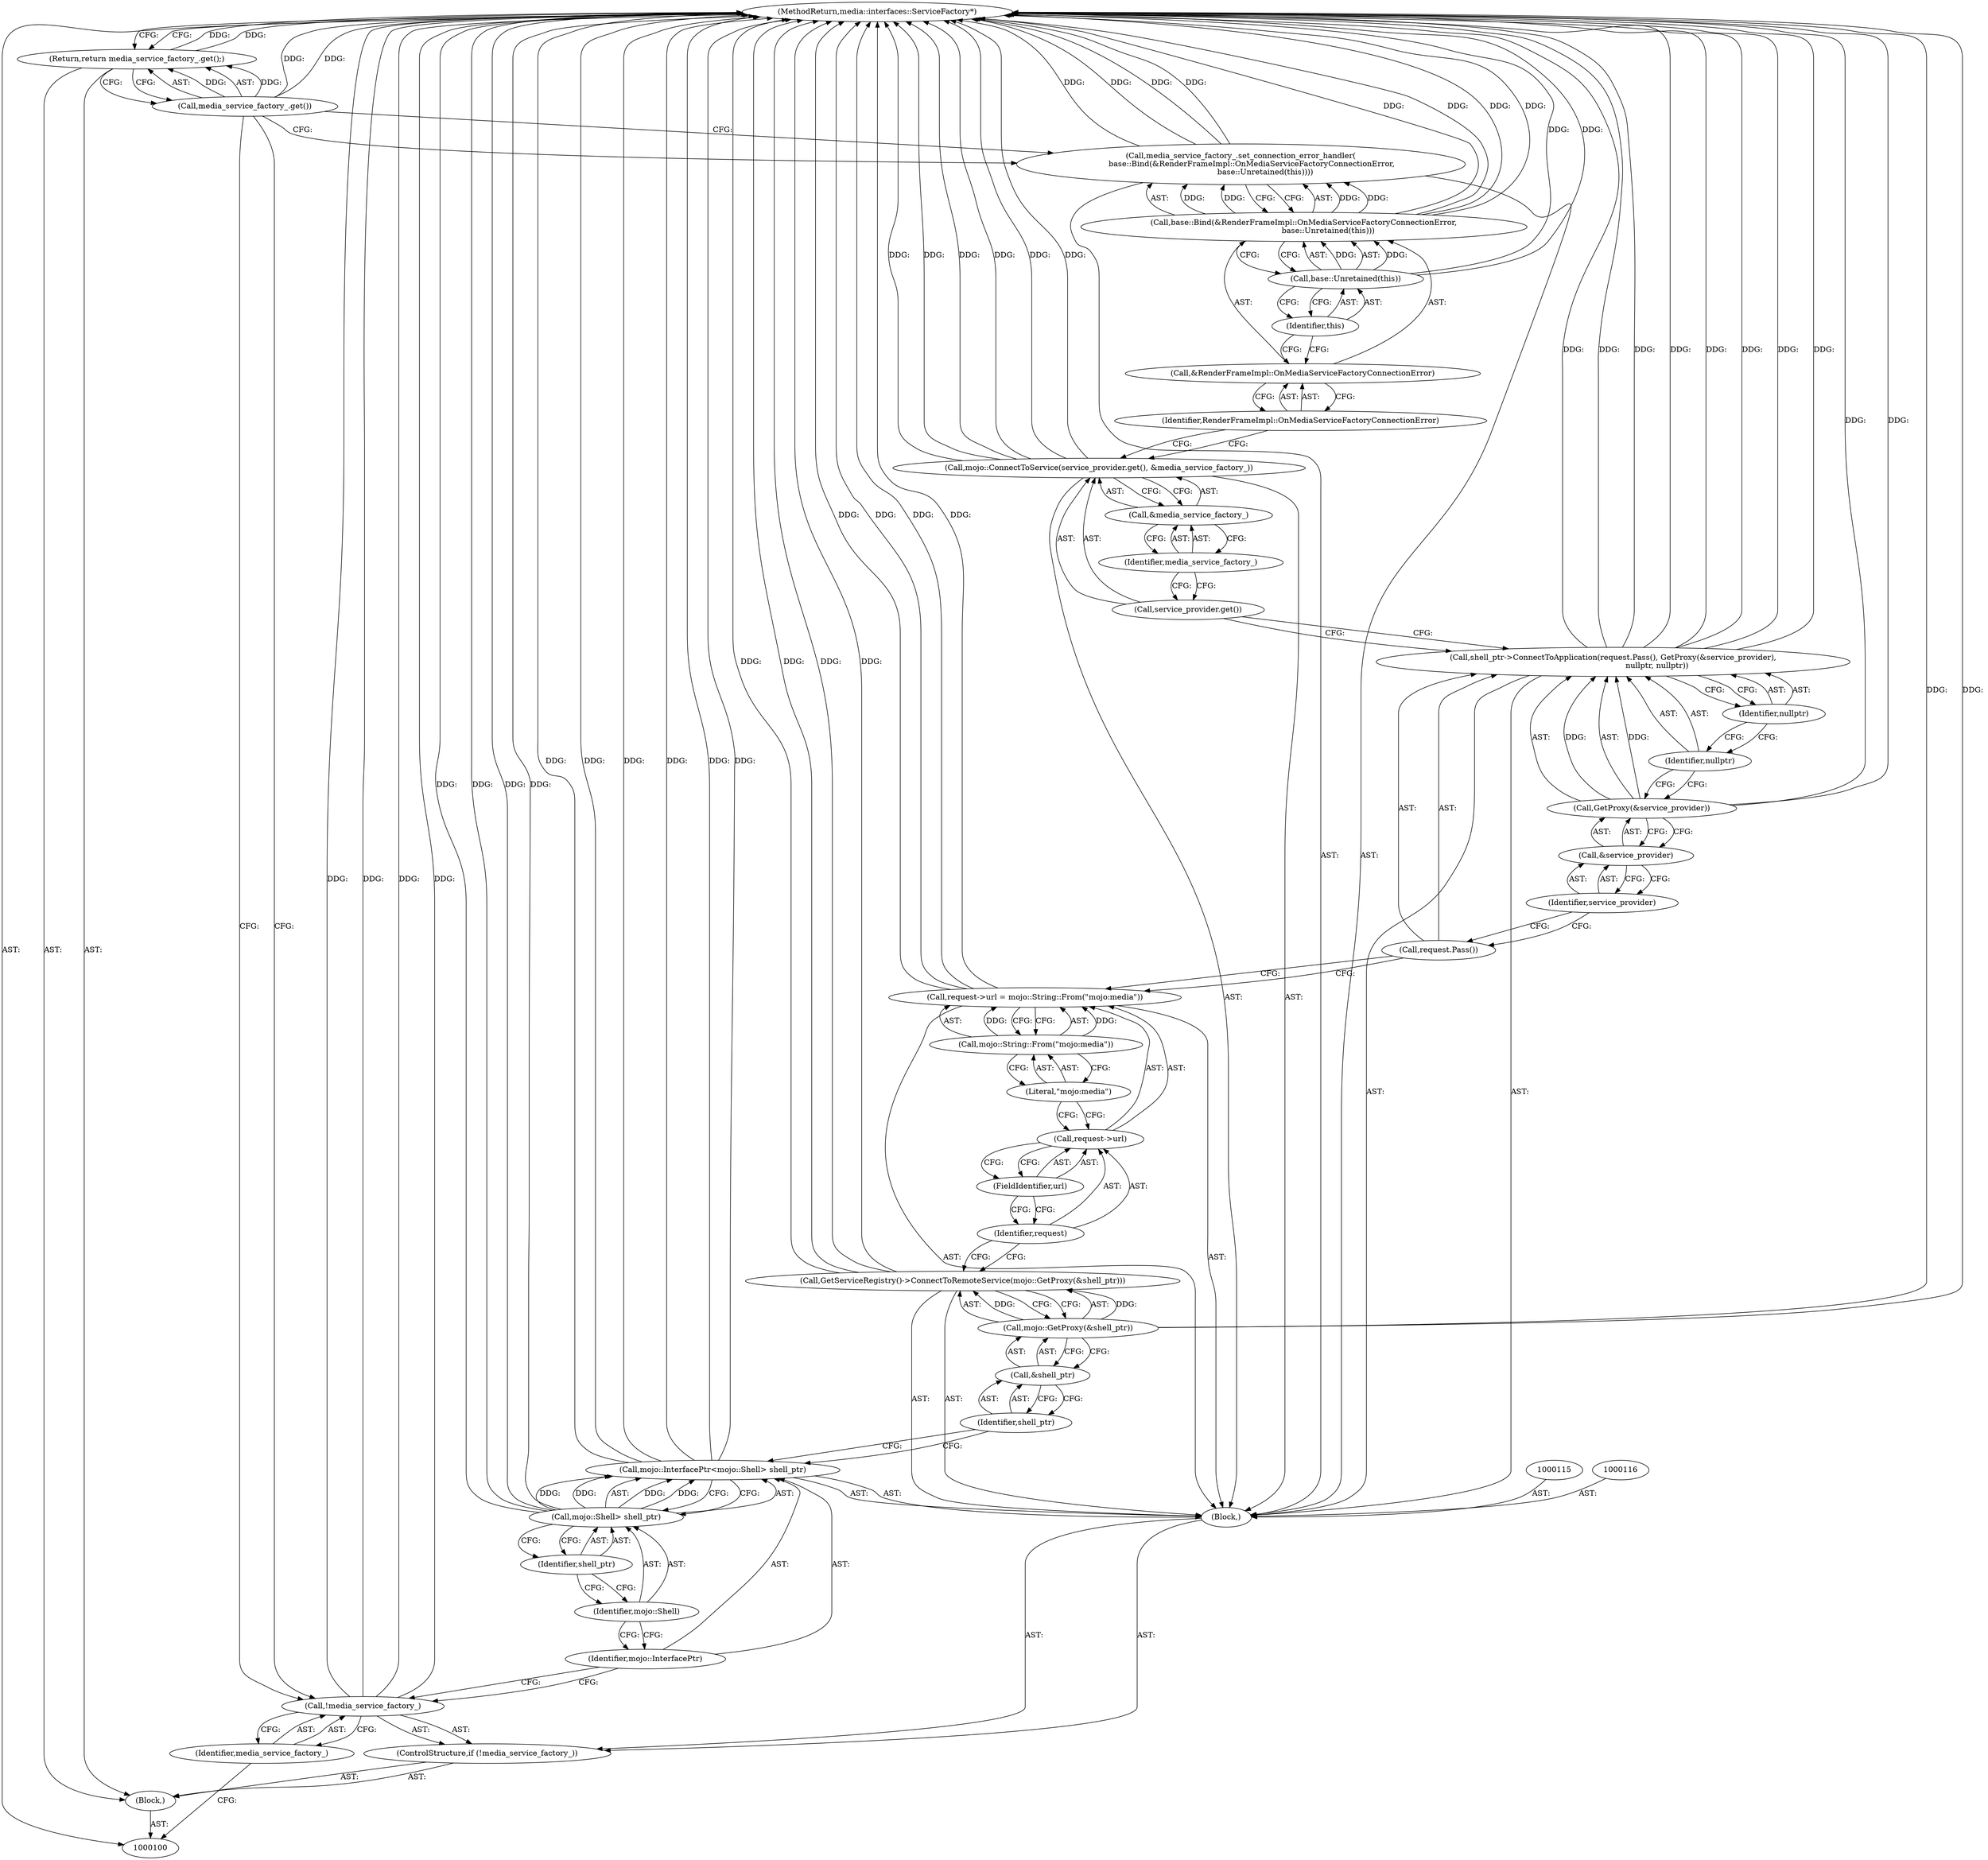 digraph "1_Chrome_d926098e2e2be270c80a5ba25ab8a611b80b8556_0" {
"1000142" [label="(MethodReturn,media::interfaces::ServiceFactory*)"];
"1000101" [label="(Block,)"];
"1000131" [label="(Call,service_provider.get())"];
"1000130" [label="(Call,mojo::ConnectToService(service_provider.get(), &media_service_factory_))"];
"1000132" [label="(Call,&media_service_factory_)"];
"1000133" [label="(Identifier,media_service_factory_)"];
"1000134" [label="(Call,media_service_factory_.set_connection_error_handler(\n         base::Bind(&RenderFrameImpl::OnMediaServiceFactoryConnectionError,\n                    base::Unretained(this))))"];
"1000136" [label="(Call,&RenderFrameImpl::OnMediaServiceFactoryConnectionError)"];
"1000137" [label="(Identifier,RenderFrameImpl::OnMediaServiceFactoryConnectionError)"];
"1000135" [label="(Call,base::Bind(&RenderFrameImpl::OnMediaServiceFactoryConnectionError,\n                    base::Unretained(this)))"];
"1000138" [label="(Call,base::Unretained(this))"];
"1000139" [label="(Identifier,this)"];
"1000140" [label="(Return,return media_service_factory_.get();)"];
"1000141" [label="(Call,media_service_factory_.get())"];
"1000102" [label="(ControlStructure,if (!media_service_factory_))"];
"1000103" [label="(Call,!media_service_factory_)"];
"1000104" [label="(Identifier,media_service_factory_)"];
"1000108" [label="(Call,mojo::Shell> shell_ptr)"];
"1000109" [label="(Identifier,mojo::Shell)"];
"1000110" [label="(Identifier,shell_ptr)"];
"1000106" [label="(Call,mojo::InterfacePtr<mojo::Shell> shell_ptr)"];
"1000107" [label="(Identifier,mojo::InterfacePtr)"];
"1000111" [label="(Call,GetServiceRegistry()->ConnectToRemoteService(mojo::GetProxy(&shell_ptr)))"];
"1000112" [label="(Call,mojo::GetProxy(&shell_ptr))"];
"1000113" [label="(Call,&shell_ptr)"];
"1000114" [label="(Identifier,shell_ptr)"];
"1000105" [label="(Block,)"];
"1000120" [label="(FieldIdentifier,url)"];
"1000121" [label="(Call,mojo::String::From(\"mojo:media\"))"];
"1000122" [label="(Literal,\"mojo:media\")"];
"1000117" [label="(Call,request->url = mojo::String::From(\"mojo:media\"))"];
"1000118" [label="(Call,request->url)"];
"1000119" [label="(Identifier,request)"];
"1000124" [label="(Call,request.Pass())"];
"1000123" [label="(Call,shell_ptr->ConnectToApplication(request.Pass(), GetProxy(&service_provider),\n                                    nullptr, nullptr))"];
"1000125" [label="(Call,GetProxy(&service_provider))"];
"1000126" [label="(Call,&service_provider)"];
"1000127" [label="(Identifier,service_provider)"];
"1000128" [label="(Identifier,nullptr)"];
"1000129" [label="(Identifier,nullptr)"];
"1000142" -> "1000100"  [label="AST: "];
"1000142" -> "1000140"  [label="CFG: "];
"1000123" -> "1000142"  [label="DDG: "];
"1000123" -> "1000142"  [label="DDG: "];
"1000123" -> "1000142"  [label="DDG: "];
"1000123" -> "1000142"  [label="DDG: "];
"1000106" -> "1000142"  [label="DDG: "];
"1000106" -> "1000142"  [label="DDG: "];
"1000106" -> "1000142"  [label="DDG: "];
"1000103" -> "1000142"  [label="DDG: "];
"1000103" -> "1000142"  [label="DDG: "];
"1000117" -> "1000142"  [label="DDG: "];
"1000117" -> "1000142"  [label="DDG: "];
"1000111" -> "1000142"  [label="DDG: "];
"1000111" -> "1000142"  [label="DDG: "];
"1000135" -> "1000142"  [label="DDG: "];
"1000135" -> "1000142"  [label="DDG: "];
"1000130" -> "1000142"  [label="DDG: "];
"1000130" -> "1000142"  [label="DDG: "];
"1000130" -> "1000142"  [label="DDG: "];
"1000125" -> "1000142"  [label="DDG: "];
"1000141" -> "1000142"  [label="DDG: "];
"1000138" -> "1000142"  [label="DDG: "];
"1000134" -> "1000142"  [label="DDG: "];
"1000134" -> "1000142"  [label="DDG: "];
"1000112" -> "1000142"  [label="DDG: "];
"1000108" -> "1000142"  [label="DDG: "];
"1000108" -> "1000142"  [label="DDG: "];
"1000140" -> "1000142"  [label="DDG: "];
"1000101" -> "1000100"  [label="AST: "];
"1000102" -> "1000101"  [label="AST: "];
"1000140" -> "1000101"  [label="AST: "];
"1000131" -> "1000130"  [label="AST: "];
"1000131" -> "1000123"  [label="CFG: "];
"1000133" -> "1000131"  [label="CFG: "];
"1000130" -> "1000105"  [label="AST: "];
"1000130" -> "1000132"  [label="CFG: "];
"1000131" -> "1000130"  [label="AST: "];
"1000132" -> "1000130"  [label="AST: "];
"1000137" -> "1000130"  [label="CFG: "];
"1000130" -> "1000142"  [label="DDG: "];
"1000130" -> "1000142"  [label="DDG: "];
"1000130" -> "1000142"  [label="DDG: "];
"1000132" -> "1000130"  [label="AST: "];
"1000132" -> "1000133"  [label="CFG: "];
"1000133" -> "1000132"  [label="AST: "];
"1000130" -> "1000132"  [label="CFG: "];
"1000133" -> "1000132"  [label="AST: "];
"1000133" -> "1000131"  [label="CFG: "];
"1000132" -> "1000133"  [label="CFG: "];
"1000134" -> "1000105"  [label="AST: "];
"1000134" -> "1000135"  [label="CFG: "];
"1000135" -> "1000134"  [label="AST: "];
"1000141" -> "1000134"  [label="CFG: "];
"1000134" -> "1000142"  [label="DDG: "];
"1000134" -> "1000142"  [label="DDG: "];
"1000135" -> "1000134"  [label="DDG: "];
"1000135" -> "1000134"  [label="DDG: "];
"1000136" -> "1000135"  [label="AST: "];
"1000136" -> "1000137"  [label="CFG: "];
"1000137" -> "1000136"  [label="AST: "];
"1000139" -> "1000136"  [label="CFG: "];
"1000137" -> "1000136"  [label="AST: "];
"1000137" -> "1000130"  [label="CFG: "];
"1000136" -> "1000137"  [label="CFG: "];
"1000135" -> "1000134"  [label="AST: "];
"1000135" -> "1000138"  [label="CFG: "];
"1000136" -> "1000135"  [label="AST: "];
"1000138" -> "1000135"  [label="AST: "];
"1000134" -> "1000135"  [label="CFG: "];
"1000135" -> "1000142"  [label="DDG: "];
"1000135" -> "1000142"  [label="DDG: "];
"1000135" -> "1000134"  [label="DDG: "];
"1000135" -> "1000134"  [label="DDG: "];
"1000138" -> "1000135"  [label="DDG: "];
"1000138" -> "1000135"  [label="AST: "];
"1000138" -> "1000139"  [label="CFG: "];
"1000139" -> "1000138"  [label="AST: "];
"1000135" -> "1000138"  [label="CFG: "];
"1000138" -> "1000142"  [label="DDG: "];
"1000138" -> "1000135"  [label="DDG: "];
"1000139" -> "1000138"  [label="AST: "];
"1000139" -> "1000136"  [label="CFG: "];
"1000138" -> "1000139"  [label="CFG: "];
"1000140" -> "1000101"  [label="AST: "];
"1000140" -> "1000141"  [label="CFG: "];
"1000141" -> "1000140"  [label="AST: "];
"1000142" -> "1000140"  [label="CFG: "];
"1000140" -> "1000142"  [label="DDG: "];
"1000141" -> "1000140"  [label="DDG: "];
"1000141" -> "1000140"  [label="AST: "];
"1000141" -> "1000134"  [label="CFG: "];
"1000141" -> "1000103"  [label="CFG: "];
"1000140" -> "1000141"  [label="CFG: "];
"1000141" -> "1000142"  [label="DDG: "];
"1000141" -> "1000140"  [label="DDG: "];
"1000102" -> "1000101"  [label="AST: "];
"1000103" -> "1000102"  [label="AST: "];
"1000105" -> "1000102"  [label="AST: "];
"1000103" -> "1000102"  [label="AST: "];
"1000103" -> "1000104"  [label="CFG: "];
"1000104" -> "1000103"  [label="AST: "];
"1000107" -> "1000103"  [label="CFG: "];
"1000141" -> "1000103"  [label="CFG: "];
"1000103" -> "1000142"  [label="DDG: "];
"1000103" -> "1000142"  [label="DDG: "];
"1000104" -> "1000103"  [label="AST: "];
"1000104" -> "1000100"  [label="CFG: "];
"1000103" -> "1000104"  [label="CFG: "];
"1000108" -> "1000106"  [label="AST: "];
"1000108" -> "1000110"  [label="CFG: "];
"1000109" -> "1000108"  [label="AST: "];
"1000110" -> "1000108"  [label="AST: "];
"1000106" -> "1000108"  [label="CFG: "];
"1000108" -> "1000142"  [label="DDG: "];
"1000108" -> "1000142"  [label="DDG: "];
"1000108" -> "1000106"  [label="DDG: "];
"1000108" -> "1000106"  [label="DDG: "];
"1000109" -> "1000108"  [label="AST: "];
"1000109" -> "1000107"  [label="CFG: "];
"1000110" -> "1000109"  [label="CFG: "];
"1000110" -> "1000108"  [label="AST: "];
"1000110" -> "1000109"  [label="CFG: "];
"1000108" -> "1000110"  [label="CFG: "];
"1000106" -> "1000105"  [label="AST: "];
"1000106" -> "1000108"  [label="CFG: "];
"1000107" -> "1000106"  [label="AST: "];
"1000108" -> "1000106"  [label="AST: "];
"1000114" -> "1000106"  [label="CFG: "];
"1000106" -> "1000142"  [label="DDG: "];
"1000106" -> "1000142"  [label="DDG: "];
"1000106" -> "1000142"  [label="DDG: "];
"1000108" -> "1000106"  [label="DDG: "];
"1000108" -> "1000106"  [label="DDG: "];
"1000107" -> "1000106"  [label="AST: "];
"1000107" -> "1000103"  [label="CFG: "];
"1000109" -> "1000107"  [label="CFG: "];
"1000111" -> "1000105"  [label="AST: "];
"1000111" -> "1000112"  [label="CFG: "];
"1000112" -> "1000111"  [label="AST: "];
"1000119" -> "1000111"  [label="CFG: "];
"1000111" -> "1000142"  [label="DDG: "];
"1000111" -> "1000142"  [label="DDG: "];
"1000112" -> "1000111"  [label="DDG: "];
"1000112" -> "1000111"  [label="AST: "];
"1000112" -> "1000113"  [label="CFG: "];
"1000113" -> "1000112"  [label="AST: "];
"1000111" -> "1000112"  [label="CFG: "];
"1000112" -> "1000142"  [label="DDG: "];
"1000112" -> "1000111"  [label="DDG: "];
"1000113" -> "1000112"  [label="AST: "];
"1000113" -> "1000114"  [label="CFG: "];
"1000114" -> "1000113"  [label="AST: "];
"1000112" -> "1000113"  [label="CFG: "];
"1000114" -> "1000113"  [label="AST: "];
"1000114" -> "1000106"  [label="CFG: "];
"1000113" -> "1000114"  [label="CFG: "];
"1000105" -> "1000102"  [label="AST: "];
"1000106" -> "1000105"  [label="AST: "];
"1000111" -> "1000105"  [label="AST: "];
"1000115" -> "1000105"  [label="AST: "];
"1000116" -> "1000105"  [label="AST: "];
"1000117" -> "1000105"  [label="AST: "];
"1000123" -> "1000105"  [label="AST: "];
"1000130" -> "1000105"  [label="AST: "];
"1000134" -> "1000105"  [label="AST: "];
"1000120" -> "1000118"  [label="AST: "];
"1000120" -> "1000119"  [label="CFG: "];
"1000118" -> "1000120"  [label="CFG: "];
"1000121" -> "1000117"  [label="AST: "];
"1000121" -> "1000122"  [label="CFG: "];
"1000122" -> "1000121"  [label="AST: "];
"1000117" -> "1000121"  [label="CFG: "];
"1000121" -> "1000117"  [label="DDG: "];
"1000122" -> "1000121"  [label="AST: "];
"1000122" -> "1000118"  [label="CFG: "];
"1000121" -> "1000122"  [label="CFG: "];
"1000117" -> "1000105"  [label="AST: "];
"1000117" -> "1000121"  [label="CFG: "];
"1000118" -> "1000117"  [label="AST: "];
"1000121" -> "1000117"  [label="AST: "];
"1000124" -> "1000117"  [label="CFG: "];
"1000117" -> "1000142"  [label="DDG: "];
"1000117" -> "1000142"  [label="DDG: "];
"1000121" -> "1000117"  [label="DDG: "];
"1000118" -> "1000117"  [label="AST: "];
"1000118" -> "1000120"  [label="CFG: "];
"1000119" -> "1000118"  [label="AST: "];
"1000120" -> "1000118"  [label="AST: "];
"1000122" -> "1000118"  [label="CFG: "];
"1000119" -> "1000118"  [label="AST: "];
"1000119" -> "1000111"  [label="CFG: "];
"1000120" -> "1000119"  [label="CFG: "];
"1000124" -> "1000123"  [label="AST: "];
"1000124" -> "1000117"  [label="CFG: "];
"1000127" -> "1000124"  [label="CFG: "];
"1000123" -> "1000105"  [label="AST: "];
"1000123" -> "1000129"  [label="CFG: "];
"1000124" -> "1000123"  [label="AST: "];
"1000125" -> "1000123"  [label="AST: "];
"1000128" -> "1000123"  [label="AST: "];
"1000129" -> "1000123"  [label="AST: "];
"1000131" -> "1000123"  [label="CFG: "];
"1000123" -> "1000142"  [label="DDG: "];
"1000123" -> "1000142"  [label="DDG: "];
"1000123" -> "1000142"  [label="DDG: "];
"1000123" -> "1000142"  [label="DDG: "];
"1000125" -> "1000123"  [label="DDG: "];
"1000125" -> "1000123"  [label="AST: "];
"1000125" -> "1000126"  [label="CFG: "];
"1000126" -> "1000125"  [label="AST: "];
"1000128" -> "1000125"  [label="CFG: "];
"1000125" -> "1000142"  [label="DDG: "];
"1000125" -> "1000123"  [label="DDG: "];
"1000126" -> "1000125"  [label="AST: "];
"1000126" -> "1000127"  [label="CFG: "];
"1000127" -> "1000126"  [label="AST: "];
"1000125" -> "1000126"  [label="CFG: "];
"1000127" -> "1000126"  [label="AST: "];
"1000127" -> "1000124"  [label="CFG: "];
"1000126" -> "1000127"  [label="CFG: "];
"1000128" -> "1000123"  [label="AST: "];
"1000128" -> "1000125"  [label="CFG: "];
"1000129" -> "1000128"  [label="CFG: "];
"1000129" -> "1000123"  [label="AST: "];
"1000129" -> "1000128"  [label="CFG: "];
"1000123" -> "1000129"  [label="CFG: "];
}
